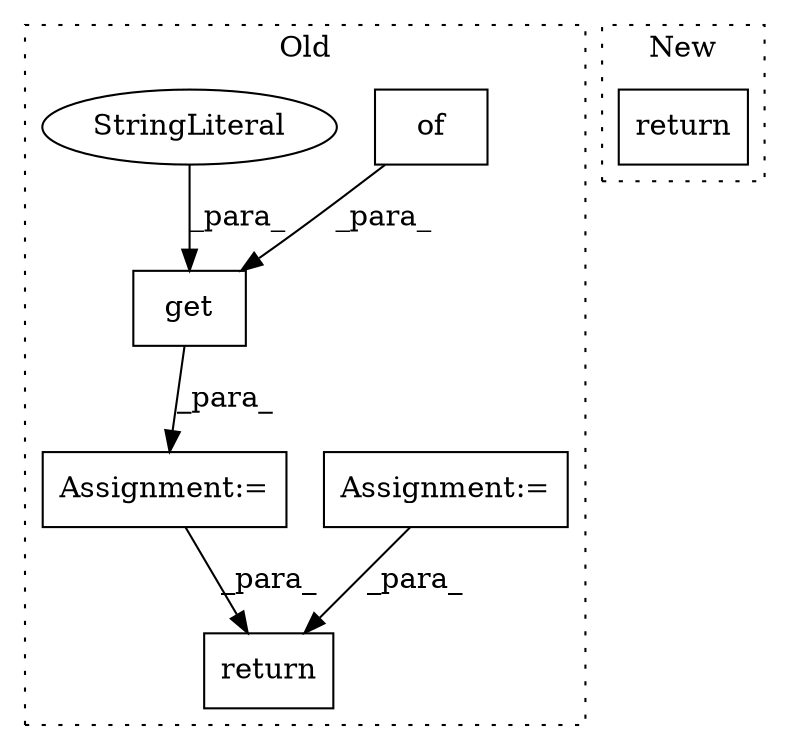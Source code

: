 digraph G {
subgraph cluster0 {
1 [label="of" a="32" s="1239" l="4" shape="box"];
3 [label="return" a="41" s="1463" l="7" shape="box"];
4 [label="Assignment:=" a="7" s="1024" l="3" shape="box"];
5 [label="Assignment:=" a="7" s="1192" l="1" shape="box"];
6 [label="get" a="32" s="1222,1243" l="4,1" shape="box"];
7 [label="StringLiteral" a="45" s="1226" l="8" shape="ellipse"];
label = "Old";
style="dotted";
}
subgraph cluster1 {
2 [label="return" a="41" s="1638" l="7" shape="box"];
label = "New";
style="dotted";
}
1 -> 6 [label="_para_"];
4 -> 3 [label="_para_"];
5 -> 3 [label="_para_"];
6 -> 5 [label="_para_"];
7 -> 6 [label="_para_"];
}